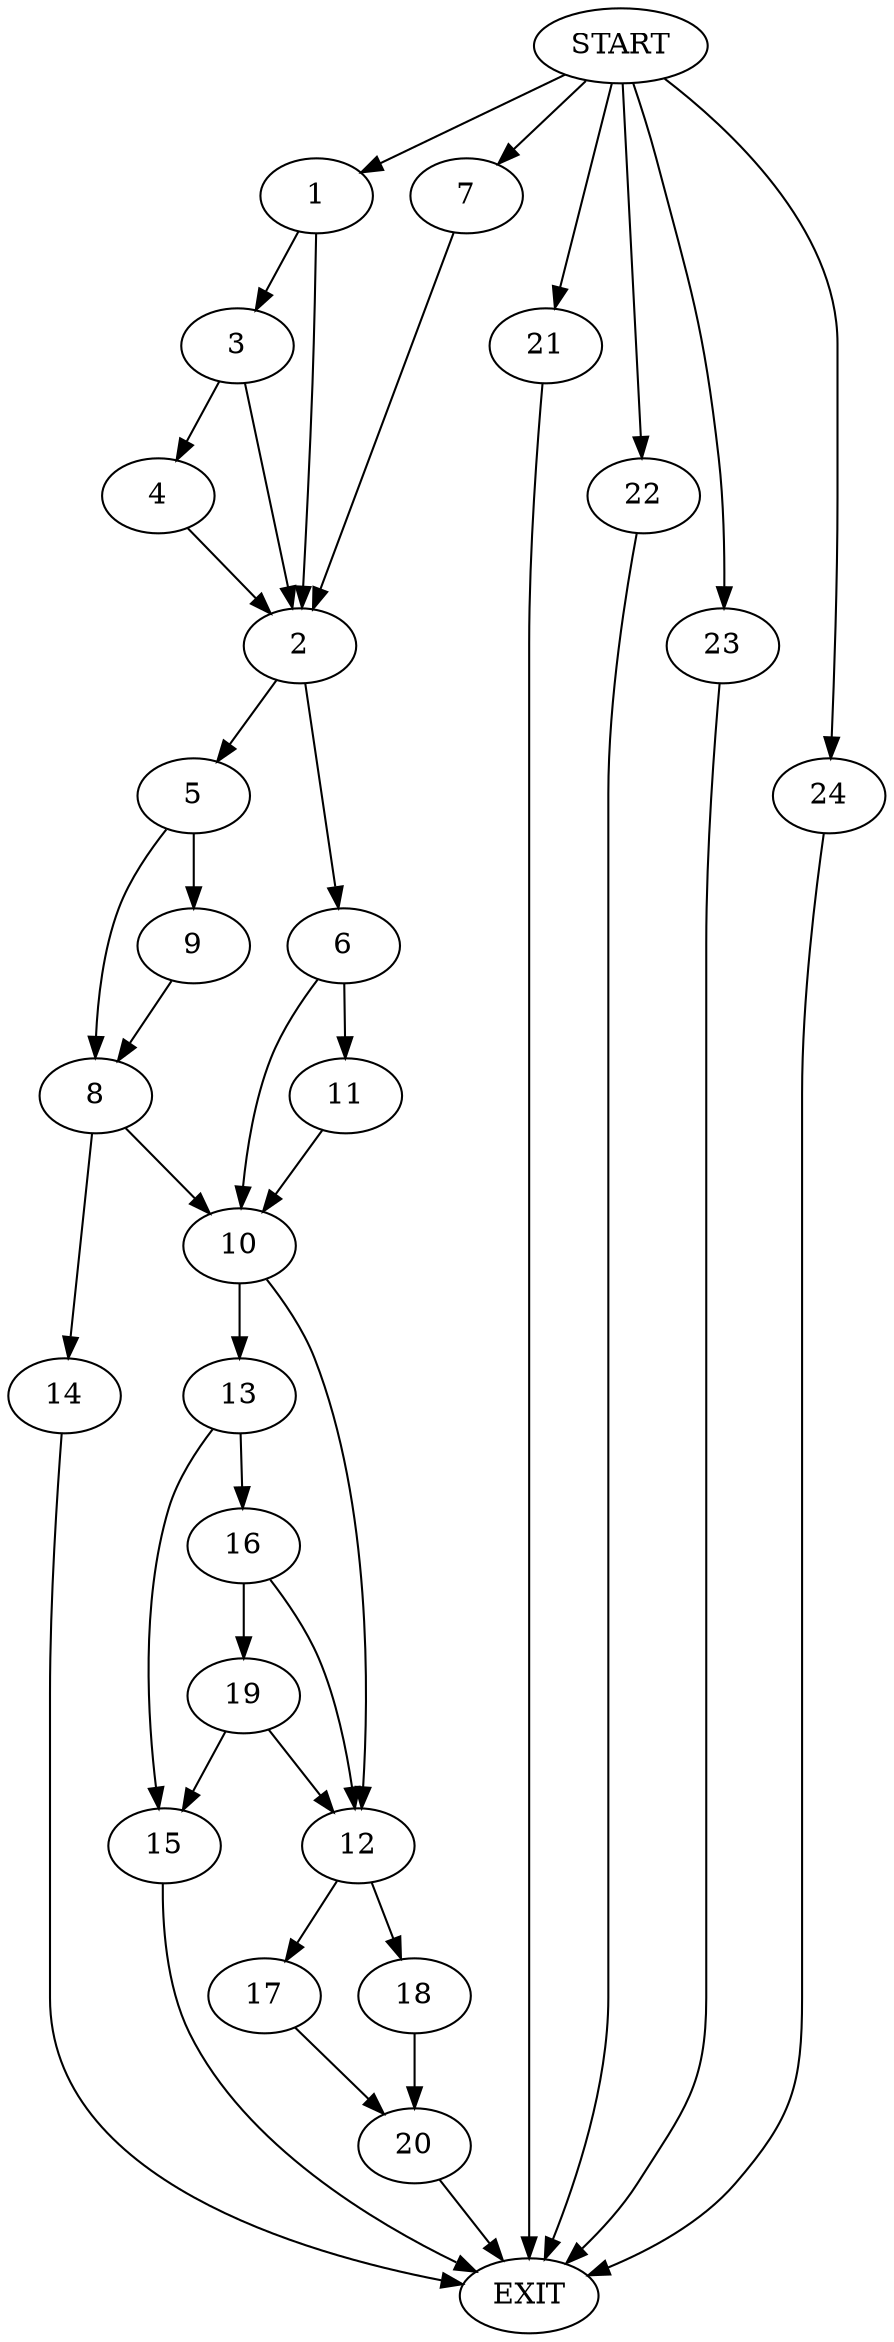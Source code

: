 digraph {
0 [label="START"]
25 [label="EXIT"]
0 -> 1
1 -> 2
1 -> 3
3 -> 2
3 -> 4
2 -> 5
2 -> 6
4 -> 2
0 -> 7
7 -> 2
5 -> 8
5 -> 9
6 -> 10
6 -> 11
11 -> 10
10 -> 12
10 -> 13
9 -> 8
8 -> 10
8 -> 14
14 -> 25
13 -> 15
13 -> 16
12 -> 17
12 -> 18
15 -> 25
16 -> 12
16 -> 19
19 -> 15
19 -> 12
18 -> 20
17 -> 20
20 -> 25
0 -> 21
21 -> 25
0 -> 22
22 -> 25
0 -> 23
23 -> 25
0 -> 24
24 -> 25
}
